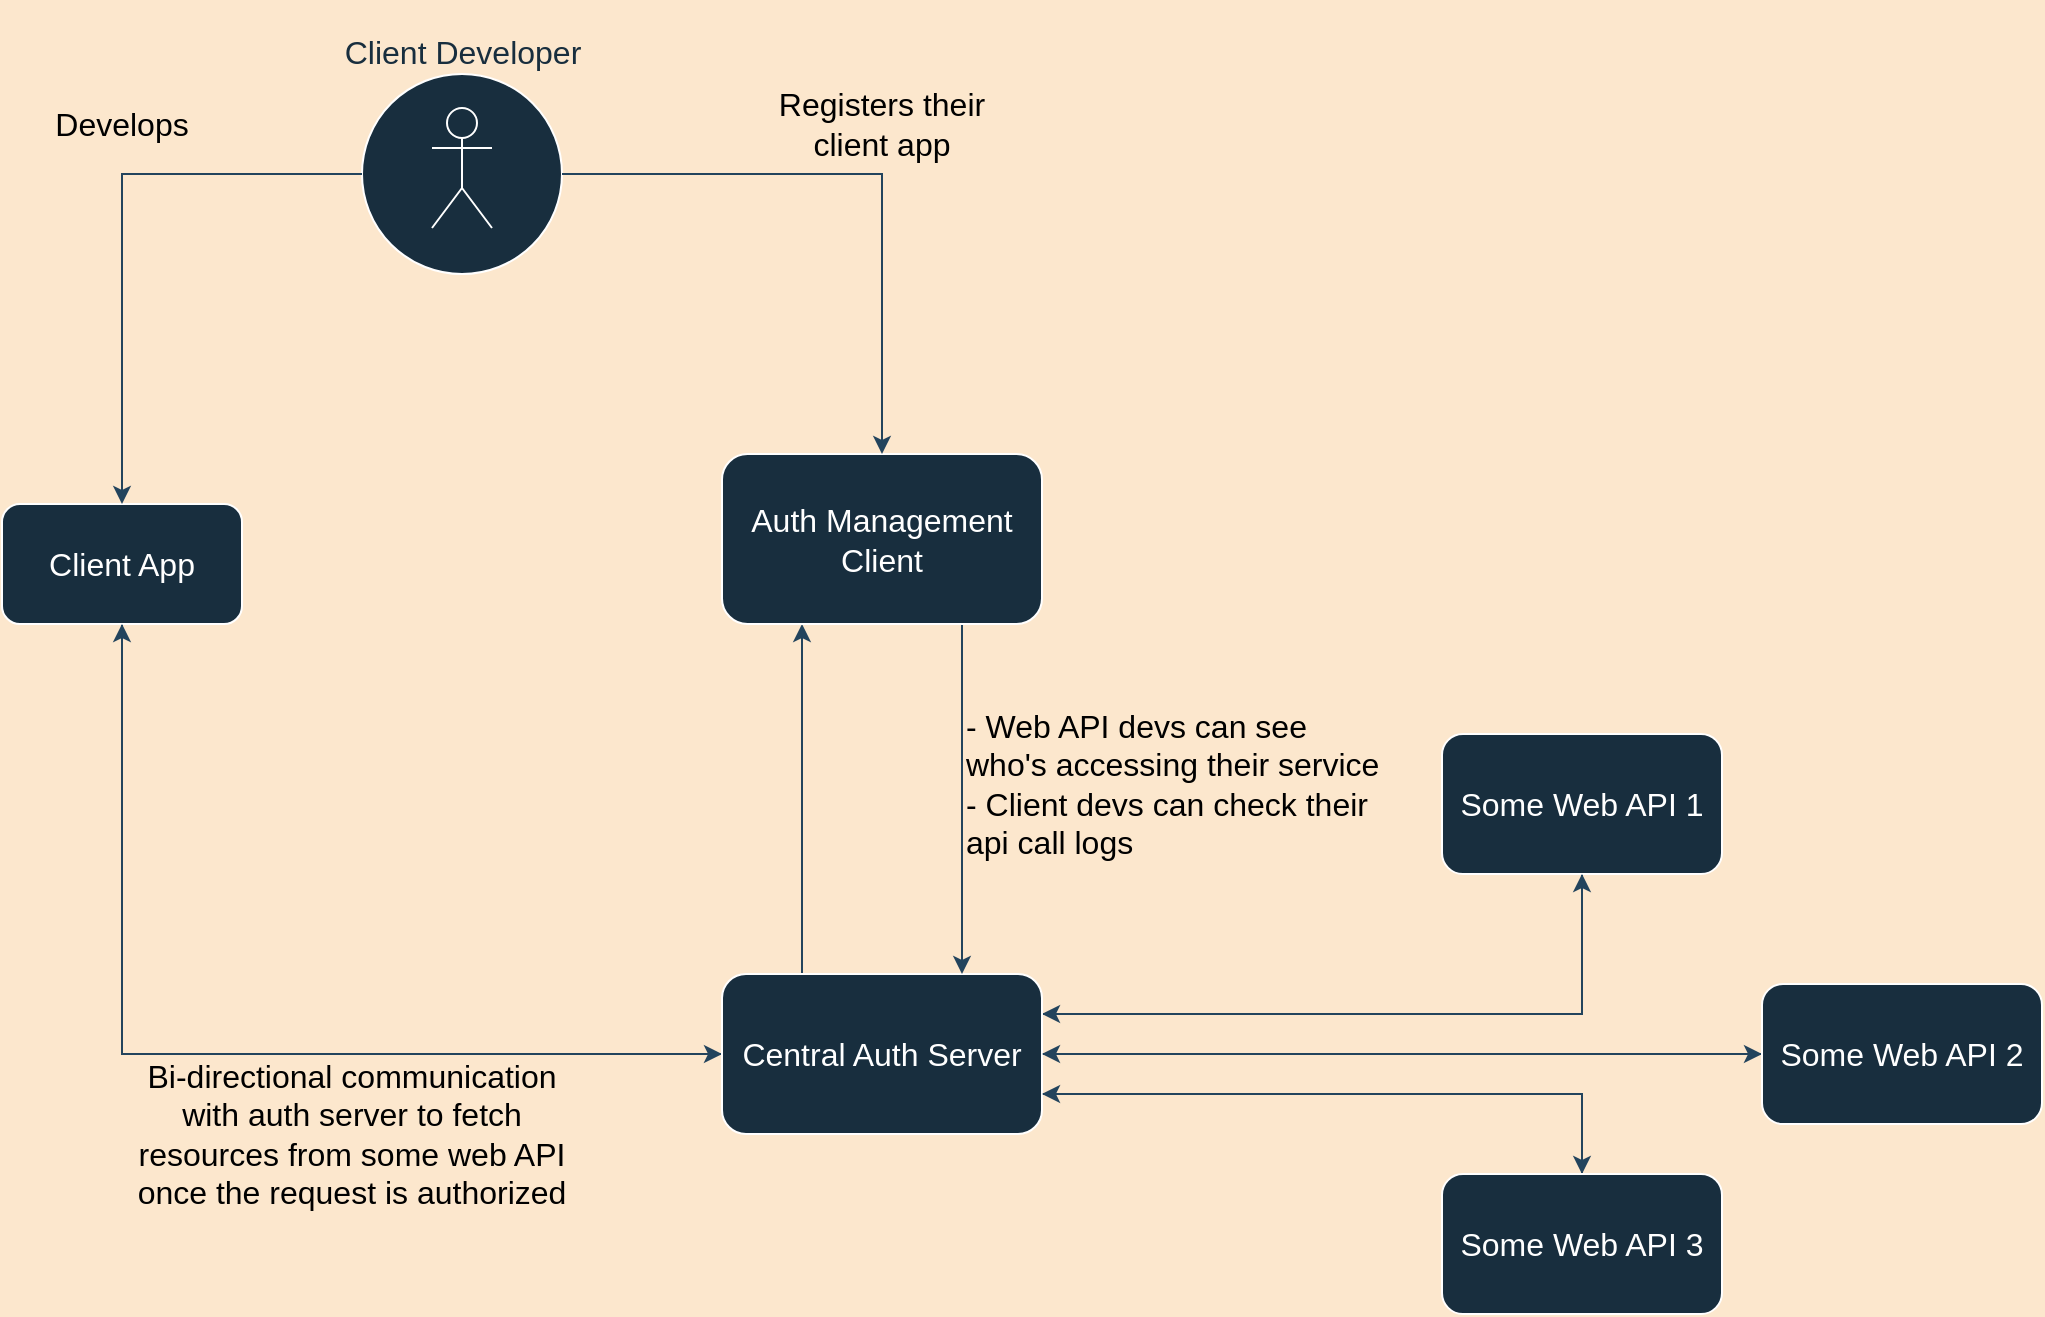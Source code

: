 <mxfile version="20.5.3" type="github">
  <diagram id="Iaxq1ReQXZGYs8ULbn-N" name="Page-1">
    <mxGraphModel dx="2045" dy="1322" grid="1" gridSize="10" guides="1" tooltips="1" connect="1" arrows="1" fold="1" page="1" pageScale="1" pageWidth="1600" pageHeight="900" background="#FCE7CD" math="0" shadow="0">
      <root>
        <mxCell id="0" />
        <mxCell id="1" parent="0" />
        <mxCell id="TQ8ea_oWqzXYTMxOqmNg-19" style="edgeStyle=orthogonalEdgeStyle;rounded=0;orthogonalLoop=1;jettySize=auto;html=1;exitX=0.5;exitY=1;exitDx=0;exitDy=0;entryX=0;entryY=0.5;entryDx=0;entryDy=0;labelBackgroundColor=#FCE7CD;strokeColor=#23445D;fontSize=16;" parent="1" source="TQ8ea_oWqzXYTMxOqmNg-2" target="TQ8ea_oWqzXYTMxOqmNg-5" edge="1">
          <mxGeometry relative="1" as="geometry" />
        </mxCell>
        <mxCell id="TQ8ea_oWqzXYTMxOqmNg-2" value="&lt;div style=&quot;font-size: 16px;&quot;&gt;Client App&lt;/div&gt;" style="rounded=1;whiteSpace=wrap;html=1;fillColor=#182E3E;strokeColor=#FFFFFF;fontColor=#FFFFFF;fontSize=16;" parent="1" vertex="1">
          <mxGeometry x="290" y="355" width="120" height="60" as="geometry" />
        </mxCell>
        <mxCell id="TQ8ea_oWqzXYTMxOqmNg-24" style="edgeStyle=orthogonalEdgeStyle;rounded=0;orthogonalLoop=1;jettySize=auto;html=1;exitX=0.5;exitY=1;exitDx=0;exitDy=0;entryX=1;entryY=0.25;entryDx=0;entryDy=0;labelBackgroundColor=#FCE7CD;strokeColor=#23445D;fontSize=16;" parent="1" source="TQ8ea_oWqzXYTMxOqmNg-4" target="TQ8ea_oWqzXYTMxOqmNg-5" edge="1">
          <mxGeometry relative="1" as="geometry" />
        </mxCell>
        <mxCell id="TQ8ea_oWqzXYTMxOqmNg-4" value="Some Web API 1" style="rounded=1;whiteSpace=wrap;html=1;fillColor=#182E3E;strokeColor=#FFFFFF;fontColor=#FFFFFF;fontSize=16;" parent="1" vertex="1">
          <mxGeometry x="1010" y="470" width="140" height="70" as="geometry" />
        </mxCell>
        <mxCell id="TQ8ea_oWqzXYTMxOqmNg-11" style="edgeStyle=orthogonalEdgeStyle;rounded=0;orthogonalLoop=1;jettySize=auto;html=1;exitX=0.25;exitY=0;exitDx=0;exitDy=0;entryX=0.25;entryY=1;entryDx=0;entryDy=0;labelBackgroundColor=#FCE7CD;strokeColor=#23445D;fontSize=16;" parent="1" source="TQ8ea_oWqzXYTMxOqmNg-5" target="TQ8ea_oWqzXYTMxOqmNg-6" edge="1">
          <mxGeometry relative="1" as="geometry" />
        </mxCell>
        <mxCell id="TQ8ea_oWqzXYTMxOqmNg-22" style="edgeStyle=orthogonalEdgeStyle;rounded=0;orthogonalLoop=1;jettySize=auto;html=1;exitX=0;exitY=0.5;exitDx=0;exitDy=0;entryX=0.5;entryY=1;entryDx=0;entryDy=0;labelBackgroundColor=#FCE7CD;strokeColor=#23445D;fontSize=16;" parent="1" source="TQ8ea_oWqzXYTMxOqmNg-5" target="TQ8ea_oWqzXYTMxOqmNg-2" edge="1">
          <mxGeometry relative="1" as="geometry" />
        </mxCell>
        <mxCell id="TQ8ea_oWqzXYTMxOqmNg-23" style="edgeStyle=orthogonalEdgeStyle;rounded=0;orthogonalLoop=1;jettySize=auto;html=1;exitX=1;exitY=0.25;exitDx=0;exitDy=0;entryX=0.5;entryY=1;entryDx=0;entryDy=0;labelBackgroundColor=#FCE7CD;strokeColor=#23445D;fontSize=16;" parent="1" source="TQ8ea_oWqzXYTMxOqmNg-5" target="TQ8ea_oWqzXYTMxOqmNg-4" edge="1">
          <mxGeometry relative="1" as="geometry" />
        </mxCell>
        <mxCell id="vgJoVPh-9pcPwyZ_yeXb-10" style="edgeStyle=orthogonalEdgeStyle;rounded=0;orthogonalLoop=1;jettySize=auto;html=1;exitX=1;exitY=0.5;exitDx=0;exitDy=0;entryX=0;entryY=0.5;entryDx=0;entryDy=0;fontSize=16;labelBackgroundColor=#FCE7CD;strokeColor=#23445D;" edge="1" parent="1" source="TQ8ea_oWqzXYTMxOqmNg-5" target="vgJoVPh-9pcPwyZ_yeXb-8">
          <mxGeometry relative="1" as="geometry" />
        </mxCell>
        <mxCell id="vgJoVPh-9pcPwyZ_yeXb-14" style="edgeStyle=orthogonalEdgeStyle;rounded=0;orthogonalLoop=1;jettySize=auto;html=1;exitX=1;exitY=0.75;exitDx=0;exitDy=0;entryX=0.5;entryY=0;entryDx=0;entryDy=0;fontSize=16;labelBackgroundColor=#FCE7CD;strokeColor=#23445D;" edge="1" parent="1" source="TQ8ea_oWqzXYTMxOqmNg-5" target="vgJoVPh-9pcPwyZ_yeXb-9">
          <mxGeometry relative="1" as="geometry" />
        </mxCell>
        <mxCell id="TQ8ea_oWqzXYTMxOqmNg-5" value="&lt;div style=&quot;font-size: 16px;&quot;&gt;Central Auth Server&lt;/div&gt;" style="rounded=1;whiteSpace=wrap;html=1;fillColor=#182E3E;strokeColor=#FFFFFF;fontColor=#FFFFFF;fontSize=16;" parent="1" vertex="1">
          <mxGeometry x="650" y="590" width="160" height="80" as="geometry" />
        </mxCell>
        <mxCell id="TQ8ea_oWqzXYTMxOqmNg-12" style="edgeStyle=orthogonalEdgeStyle;rounded=0;orthogonalLoop=1;jettySize=auto;html=1;exitX=0.75;exitY=1;exitDx=0;exitDy=0;entryX=0.75;entryY=0;entryDx=0;entryDy=0;labelBackgroundColor=#FCE7CD;strokeColor=#23445D;fontSize=16;" parent="1" source="TQ8ea_oWqzXYTMxOqmNg-6" target="TQ8ea_oWqzXYTMxOqmNg-5" edge="1">
          <mxGeometry relative="1" as="geometry" />
        </mxCell>
        <mxCell id="TQ8ea_oWqzXYTMxOqmNg-6" value="Auth Management Client" style="rounded=1;whiteSpace=wrap;html=1;fillColor=#182E3E;strokeColor=#FFFFFF;fontColor=#FFFFFF;fontSize=16;" parent="1" vertex="1">
          <mxGeometry x="650" y="330" width="160" height="85" as="geometry" />
        </mxCell>
        <mxCell id="TQ8ea_oWqzXYTMxOqmNg-10" value="" style="group;fontColor=#FFFFFF;rounded=0;fontSize=16;" parent="1" vertex="1" connectable="0">
          <mxGeometry x="470" y="140" width="100" height="100" as="geometry" />
        </mxCell>
        <mxCell id="TQ8ea_oWqzXYTMxOqmNg-8" value="" style="ellipse;whiteSpace=wrap;html=1;aspect=fixed;fillColor=#182E3E;strokeColor=#FFFFFF;fontColor=#FFFFFF;rounded=0;fontSize=16;" parent="TQ8ea_oWqzXYTMxOqmNg-10" vertex="1">
          <mxGeometry width="100" height="100" as="geometry" />
        </mxCell>
        <mxCell id="TQ8ea_oWqzXYTMxOqmNg-7" value="&lt;p style=&quot;line-height: 130%; font-size: 16px;&quot;&gt;&lt;/p&gt;&lt;div style=&quot;font-size: 16px;&quot;&gt;&lt;font style=&quot;font-size: 16px;&quot; color=&quot;#182E3E&quot;&gt;Client Developer&lt;/font&gt;&lt;/div&gt;&lt;p style=&quot;font-size: 16px;&quot;&gt;&lt;/p&gt;" style="shape=umlActor;verticalLabelPosition=top;verticalAlign=bottom;html=1;outlineConnect=0;labelPosition=center;align=center;fontSize=16;spacingTop=0;fillColor=#182E3E;strokeColor=#FFFFFF;fontColor=#FFFFFF;rounded=0;" parent="TQ8ea_oWqzXYTMxOqmNg-10" vertex="1">
          <mxGeometry x="35" y="17" width="30" height="60" as="geometry" />
        </mxCell>
        <mxCell id="TQ8ea_oWqzXYTMxOqmNg-25" style="edgeStyle=orthogonalEdgeStyle;rounded=0;orthogonalLoop=1;jettySize=auto;html=1;exitX=1;exitY=0.5;exitDx=0;exitDy=0;entryX=0.5;entryY=0;entryDx=0;entryDy=0;labelBackgroundColor=#FCE7CD;strokeColor=#23445D;fontSize=16;" parent="1" source="TQ8ea_oWqzXYTMxOqmNg-8" target="TQ8ea_oWqzXYTMxOqmNg-6" edge="1">
          <mxGeometry relative="1" as="geometry" />
        </mxCell>
        <mxCell id="TQ8ea_oWqzXYTMxOqmNg-26" style="edgeStyle=orthogonalEdgeStyle;rounded=0;orthogonalLoop=1;jettySize=auto;html=1;entryX=0.5;entryY=0;entryDx=0;entryDy=0;labelBackgroundColor=#FCE7CD;strokeColor=#23445D;fontSize=16;" parent="1" source="TQ8ea_oWqzXYTMxOqmNg-8" target="TQ8ea_oWqzXYTMxOqmNg-2" edge="1">
          <mxGeometry relative="1" as="geometry" />
        </mxCell>
        <mxCell id="vgJoVPh-9pcPwyZ_yeXb-1" value="&lt;div style=&quot;font-size: 16px;&quot;&gt;Registers their client app&lt;/div&gt;" style="text;html=1;strokeColor=none;fillColor=none;align=center;verticalAlign=middle;whiteSpace=wrap;rounded=0;fontSize=16;" vertex="1" parent="1">
          <mxGeometry x="675" y="140" width="110" height="50" as="geometry" />
        </mxCell>
        <mxCell id="vgJoVPh-9pcPwyZ_yeXb-2" value="Develops" style="text;html=1;strokeColor=none;fillColor=none;align=center;verticalAlign=middle;whiteSpace=wrap;rounded=0;fontSize=16;" vertex="1" parent="1">
          <mxGeometry x="315" y="150" width="70" height="30" as="geometry" />
        </mxCell>
        <mxCell id="vgJoVPh-9pcPwyZ_yeXb-5" value="&lt;div style=&quot;font-size: 16px;&quot; align=&quot;left&quot;&gt;- Web API devs can see who&#39;s accessing their service&lt;/div&gt;&lt;div style=&quot;font-size: 16px;&quot; align=&quot;left&quot;&gt;- Client devs can check their api call logs&lt;br style=&quot;font-size: 16px;&quot;&gt;&lt;/div&gt;" style="text;html=1;strokeColor=none;fillColor=none;align=left;verticalAlign=middle;whiteSpace=wrap;rounded=0;fontSize=16;" vertex="1" parent="1">
          <mxGeometry x="770" y="445" width="210" height="100" as="geometry" />
        </mxCell>
        <mxCell id="vgJoVPh-9pcPwyZ_yeXb-7" value="Bi-directional communication with auth server to fetch resources from some web API once the request is authorized" style="text;html=1;strokeColor=none;fillColor=none;align=center;verticalAlign=middle;whiteSpace=wrap;rounded=0;fontSize=16;" vertex="1" parent="1">
          <mxGeometry x="350" y="630" width="230" height="80" as="geometry" />
        </mxCell>
        <mxCell id="vgJoVPh-9pcPwyZ_yeXb-13" style="edgeStyle=orthogonalEdgeStyle;rounded=0;orthogonalLoop=1;jettySize=auto;html=1;exitX=0;exitY=0.5;exitDx=0;exitDy=0;entryX=1;entryY=0.5;entryDx=0;entryDy=0;fontSize=16;strokeColor=#23445D;labelBackgroundColor=#FCE7CD;" edge="1" parent="1" source="vgJoVPh-9pcPwyZ_yeXb-8" target="TQ8ea_oWqzXYTMxOqmNg-5">
          <mxGeometry relative="1" as="geometry" />
        </mxCell>
        <mxCell id="vgJoVPh-9pcPwyZ_yeXb-8" value="Some Web API 2" style="rounded=1;whiteSpace=wrap;html=1;fillColor=#182E3E;strokeColor=#FFFFFF;fontColor=#FFFFFF;fontSize=16;" vertex="1" parent="1">
          <mxGeometry x="1170" y="595" width="140" height="70" as="geometry" />
        </mxCell>
        <mxCell id="vgJoVPh-9pcPwyZ_yeXb-15" style="edgeStyle=orthogonalEdgeStyle;rounded=0;orthogonalLoop=1;jettySize=auto;html=1;exitX=0.5;exitY=0;exitDx=0;exitDy=0;entryX=1;entryY=0.75;entryDx=0;entryDy=0;fontSize=16;strokeColor=#23445D;" edge="1" parent="1" source="vgJoVPh-9pcPwyZ_yeXb-9" target="TQ8ea_oWqzXYTMxOqmNg-5">
          <mxGeometry relative="1" as="geometry" />
        </mxCell>
        <mxCell id="vgJoVPh-9pcPwyZ_yeXb-9" value="Some Web API 3" style="rounded=1;whiteSpace=wrap;html=1;fillColor=#182E3E;strokeColor=#FFFFFF;fontColor=#FFFFFF;fontSize=16;" vertex="1" parent="1">
          <mxGeometry x="1010" y="690" width="140" height="70" as="geometry" />
        </mxCell>
      </root>
    </mxGraphModel>
  </diagram>
</mxfile>
